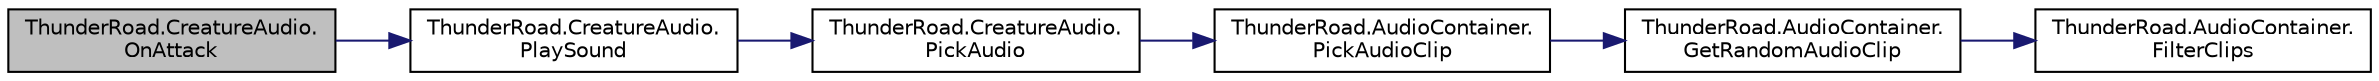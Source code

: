 digraph "ThunderRoad.CreatureAudio.OnAttack"
{
 // LATEX_PDF_SIZE
  edge [fontname="Helvetica",fontsize="10",labelfontname="Helvetica",labelfontsize="10"];
  node [fontname="Helvetica",fontsize="10",shape=record];
  rankdir="LR";
  Node1 [label="ThunderRoad.CreatureAudio.\lOnAttack",height=0.2,width=0.4,color="black", fillcolor="grey75", style="filled", fontcolor="black",tooltip="Called when [attack]."];
  Node1 -> Node2 [color="midnightblue",fontsize="10",style="solid",fontname="Helvetica"];
  Node2 [label="ThunderRoad.CreatureAudio.\lPlaySound",height=0.2,width=0.4,color="black", fillcolor="white", style="filled",URL="$class_thunder_road_1_1_creature_audio.html#ab63631ae5bb7d136a6b6aa2d95e743e1",tooltip="Plays the sound."];
  Node2 -> Node3 [color="midnightblue",fontsize="10",style="solid",fontname="Helvetica"];
  Node3 [label="ThunderRoad.CreatureAudio.\lPickAudio",height=0.2,width=0.4,color="black", fillcolor="white", style="filled",URL="$class_thunder_road_1_1_creature_audio.html#a924d59a86dae27d85181315be81df382",tooltip="Picks the audio."];
  Node3 -> Node4 [color="midnightblue",fontsize="10",style="solid",fontname="Helvetica"];
  Node4 [label="ThunderRoad.AudioContainer.\lPickAudioClip",height=0.2,width=0.4,color="black", fillcolor="white", style="filled",URL="$class_thunder_road_1_1_audio_container.html#a5bf8a71a417a47856982731578126394",tooltip="Picks the audio clip."];
  Node4 -> Node5 [color="midnightblue",fontsize="10",style="solid",fontname="Helvetica"];
  Node5 [label="ThunderRoad.AudioContainer.\lGetRandomAudioClip",height=0.2,width=0.4,color="black", fillcolor="white", style="filled",URL="$class_thunder_road_1_1_audio_container.html#aadf810963bdf687b73b2bd1de98fdfce",tooltip="Gets the random audio clip."];
  Node5 -> Node6 [color="midnightblue",fontsize="10",style="solid",fontname="Helvetica"];
  Node6 [label="ThunderRoad.AudioContainer.\lFilterClips",height=0.2,width=0.4,color="black", fillcolor="white", style="filled",URL="$class_thunder_road_1_1_audio_container.html#a8e3704d5b9723df2ab8e45b6dc092572",tooltip="Filters the clips."];
}
